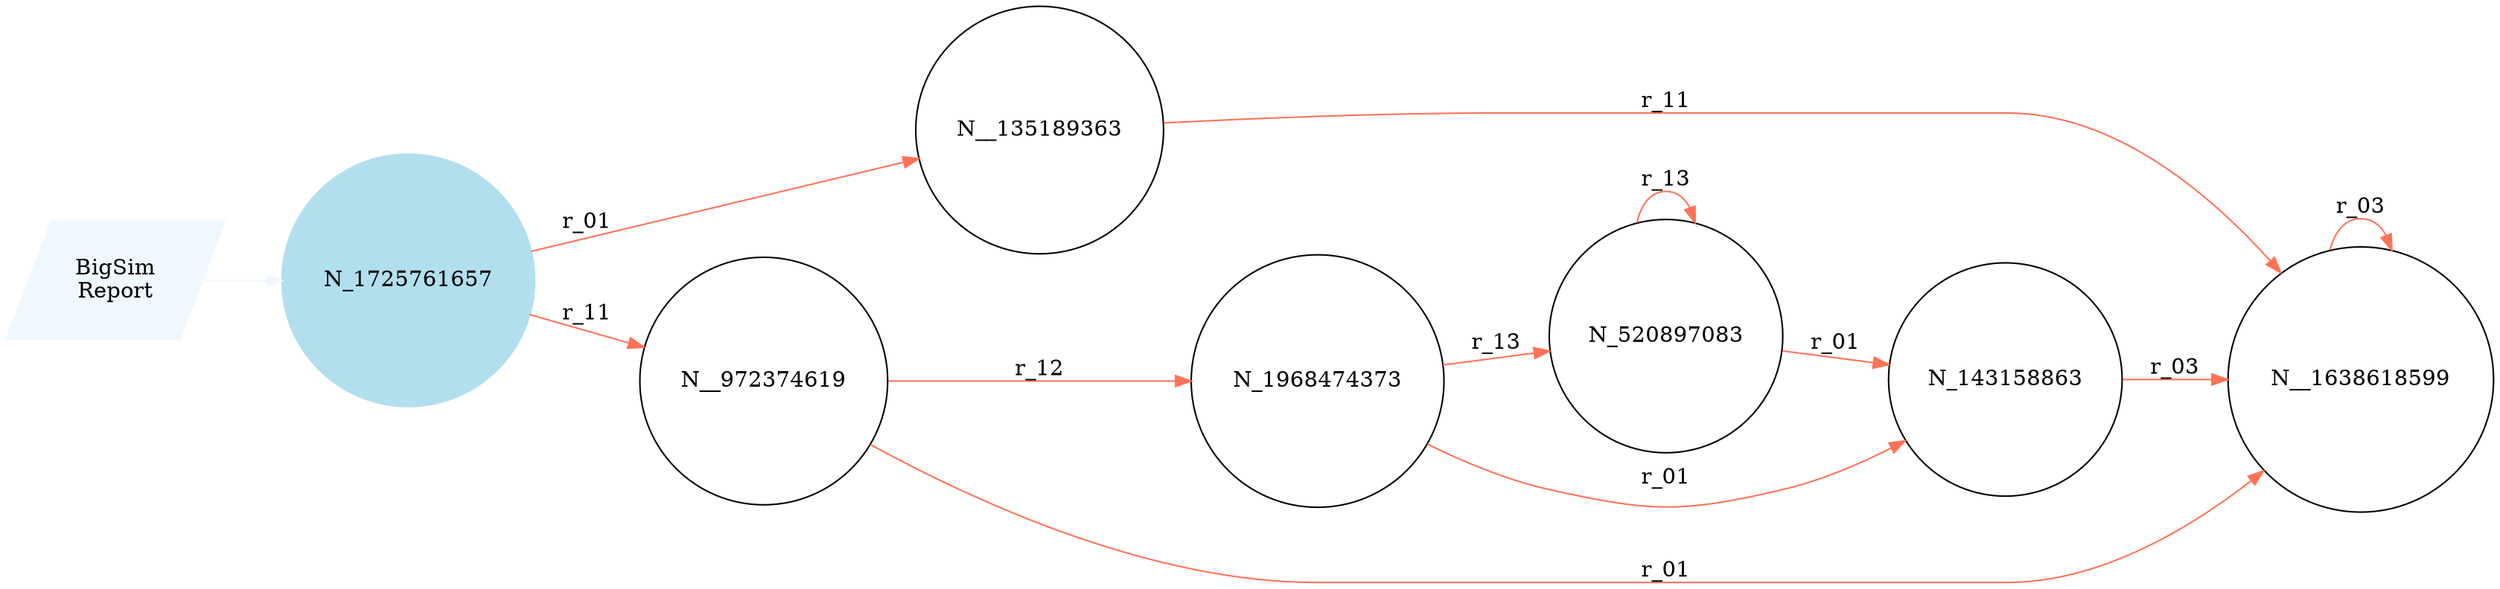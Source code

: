 digraph reaction_graph {
   rankdir=LR;
   Node [shape = circle];
   BigSim_Report [shape = parallelogram color = aliceblue style=filled label="BigSim
Report"];
BigSim_Report -> N_1725761657[color = aliceblue label = ""];
 N_1725761657
 [shape=circle, color=lightblue2, style=filled];
N_520897083[ label="N_520897083"];
 N_520897083 -> N_520897083[ color = coral1 label = "r_13"];
 N_520897083 -> N_143158863[ color = coral1 label = "r_01"];
N_1968474373[ label="N_1968474373"];
 N_1968474373 -> N_520897083[ color = coral1 label = "r_13"];
 N_1968474373 -> N_143158863[ color = coral1 label = "r_01"];
N__135189363[ label="N__135189363"];
 N__135189363 -> N__1638618599[ color = coral1 label = "r_11"];
N__972374619[ label="N__972374619"];
 N__972374619 -> N_1968474373[ color = coral1 label = "r_12"];
 N__972374619 -> N__1638618599[ color = coral1 label = "r_01"];
N_1725761657[ label="N_1725761657"];
 N_1725761657 -> N__972374619[ color = coral1 label = "r_11"];
 N_1725761657 -> N__135189363[ color = coral1 label = "r_01"];
N_143158863[ label="N_143158863"];
 N_143158863 -> N__1638618599[ color = coral1 label = "r_03"];
N__1638618599[ label="N__1638618599"];
 N__1638618599 -> N__1638618599[ color = coral1 label = "r_03"];
}
